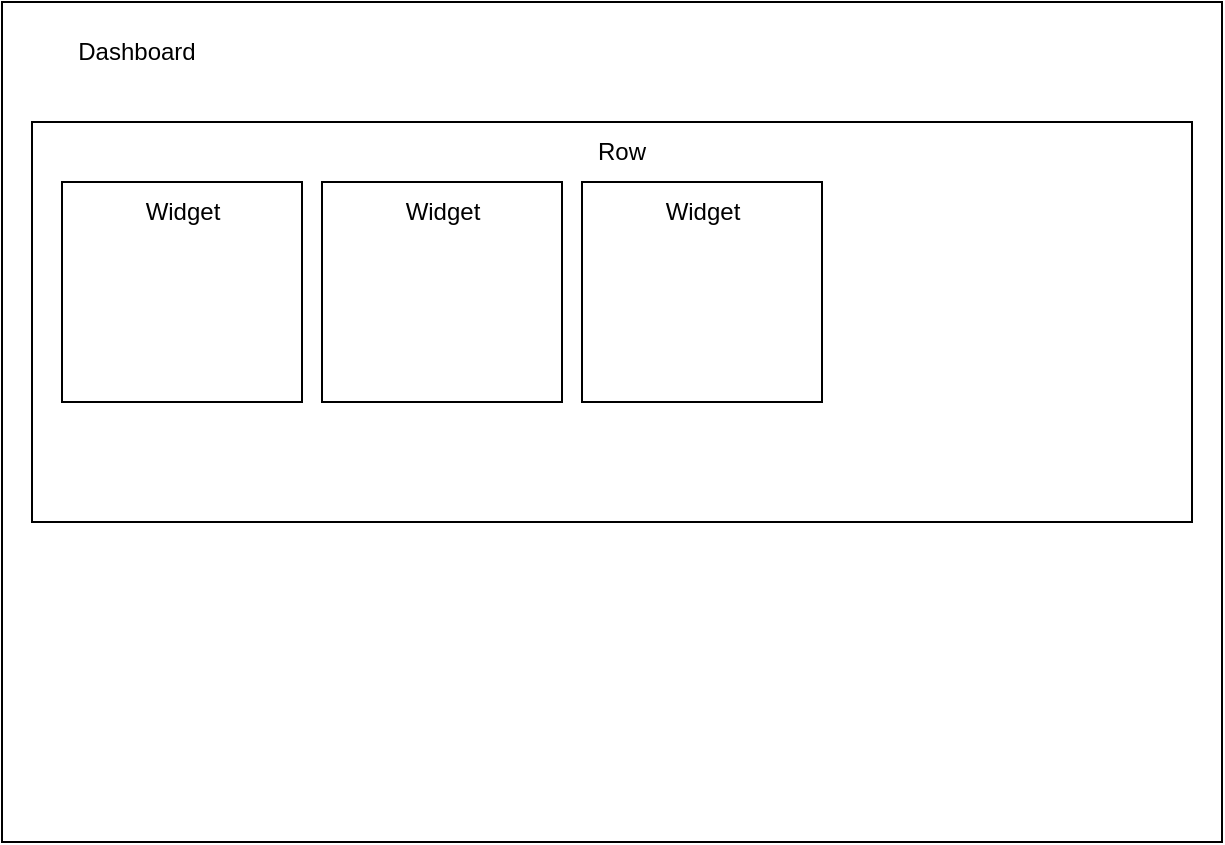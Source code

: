 <mxfile version="20.7.4" type="github">
  <diagram id="4rSwOs-G8_VbnUlj495g" name="페이지-1">
    <mxGraphModel dx="1434" dy="771" grid="1" gridSize="10" guides="1" tooltips="1" connect="1" arrows="1" fold="1" page="1" pageScale="1" pageWidth="827" pageHeight="1169" math="0" shadow="0">
      <root>
        <mxCell id="0" />
        <mxCell id="1" parent="0" />
        <mxCell id="VGw5-0nzdTvGc15JlLRn-1" value="" style="rounded=0;whiteSpace=wrap;html=1;" vertex="1" parent="1">
          <mxGeometry x="50" y="40" width="610" height="420" as="geometry" />
        </mxCell>
        <mxCell id="VGw5-0nzdTvGc15JlLRn-2" value="" style="rounded=0;whiteSpace=wrap;html=1;" vertex="1" parent="1">
          <mxGeometry x="65" y="100" width="580" height="200" as="geometry" />
        </mxCell>
        <mxCell id="VGw5-0nzdTvGc15JlLRn-3" value="" style="rounded=0;whiteSpace=wrap;html=1;" vertex="1" parent="1">
          <mxGeometry x="80" y="130" width="120" height="110" as="geometry" />
        </mxCell>
        <mxCell id="VGw5-0nzdTvGc15JlLRn-4" value="Dashboard" style="text;html=1;strokeColor=none;fillColor=none;align=center;verticalAlign=middle;whiteSpace=wrap;rounded=0;" vertex="1" parent="1">
          <mxGeometry x="65" y="50" width="105" height="30" as="geometry" />
        </mxCell>
        <mxCell id="VGw5-0nzdTvGc15JlLRn-5" value="Widget" style="text;html=1;strokeColor=none;fillColor=none;align=center;verticalAlign=middle;whiteSpace=wrap;rounded=0;" vertex="1" parent="1">
          <mxGeometry x="87.5" y="130" width="105" height="30" as="geometry" />
        </mxCell>
        <mxCell id="VGw5-0nzdTvGc15JlLRn-6" value="Row" style="text;html=1;strokeColor=none;fillColor=none;align=center;verticalAlign=middle;whiteSpace=wrap;rounded=0;" vertex="1" parent="1">
          <mxGeometry x="330" y="100" width="60" height="30" as="geometry" />
        </mxCell>
        <mxCell id="VGw5-0nzdTvGc15JlLRn-7" value="" style="rounded=0;whiteSpace=wrap;html=1;" vertex="1" parent="1">
          <mxGeometry x="210" y="130" width="120" height="110" as="geometry" />
        </mxCell>
        <mxCell id="VGw5-0nzdTvGc15JlLRn-8" value="Widget" style="text;html=1;strokeColor=none;fillColor=none;align=center;verticalAlign=middle;whiteSpace=wrap;rounded=0;" vertex="1" parent="1">
          <mxGeometry x="217.5" y="130" width="105" height="30" as="geometry" />
        </mxCell>
        <mxCell id="VGw5-0nzdTvGc15JlLRn-9" value="" style="rounded=0;whiteSpace=wrap;html=1;" vertex="1" parent="1">
          <mxGeometry x="340" y="130" width="120" height="110" as="geometry" />
        </mxCell>
        <mxCell id="VGw5-0nzdTvGc15JlLRn-10" value="Widget" style="text;html=1;strokeColor=none;fillColor=none;align=center;verticalAlign=middle;whiteSpace=wrap;rounded=0;" vertex="1" parent="1">
          <mxGeometry x="347.5" y="130" width="105" height="30" as="geometry" />
        </mxCell>
      </root>
    </mxGraphModel>
  </diagram>
</mxfile>
